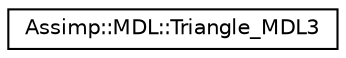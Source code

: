 digraph "Graphical Class Hierarchy"
{
  edge [fontname="Helvetica",fontsize="10",labelfontname="Helvetica",labelfontsize="10"];
  node [fontname="Helvetica",fontsize="10",shape=record];
  rankdir="LR";
  Node1 [label="Assimp::MDL::Triangle_MDL3",height=0.2,width=0.4,color="black", fillcolor="white", style="filled",URL="$struct_assimp_1_1_m_d_l_1_1_triangle___m_d_l3.html",tooltip="Triangle data structure for the 3DGS MDL3 format. "];
}
